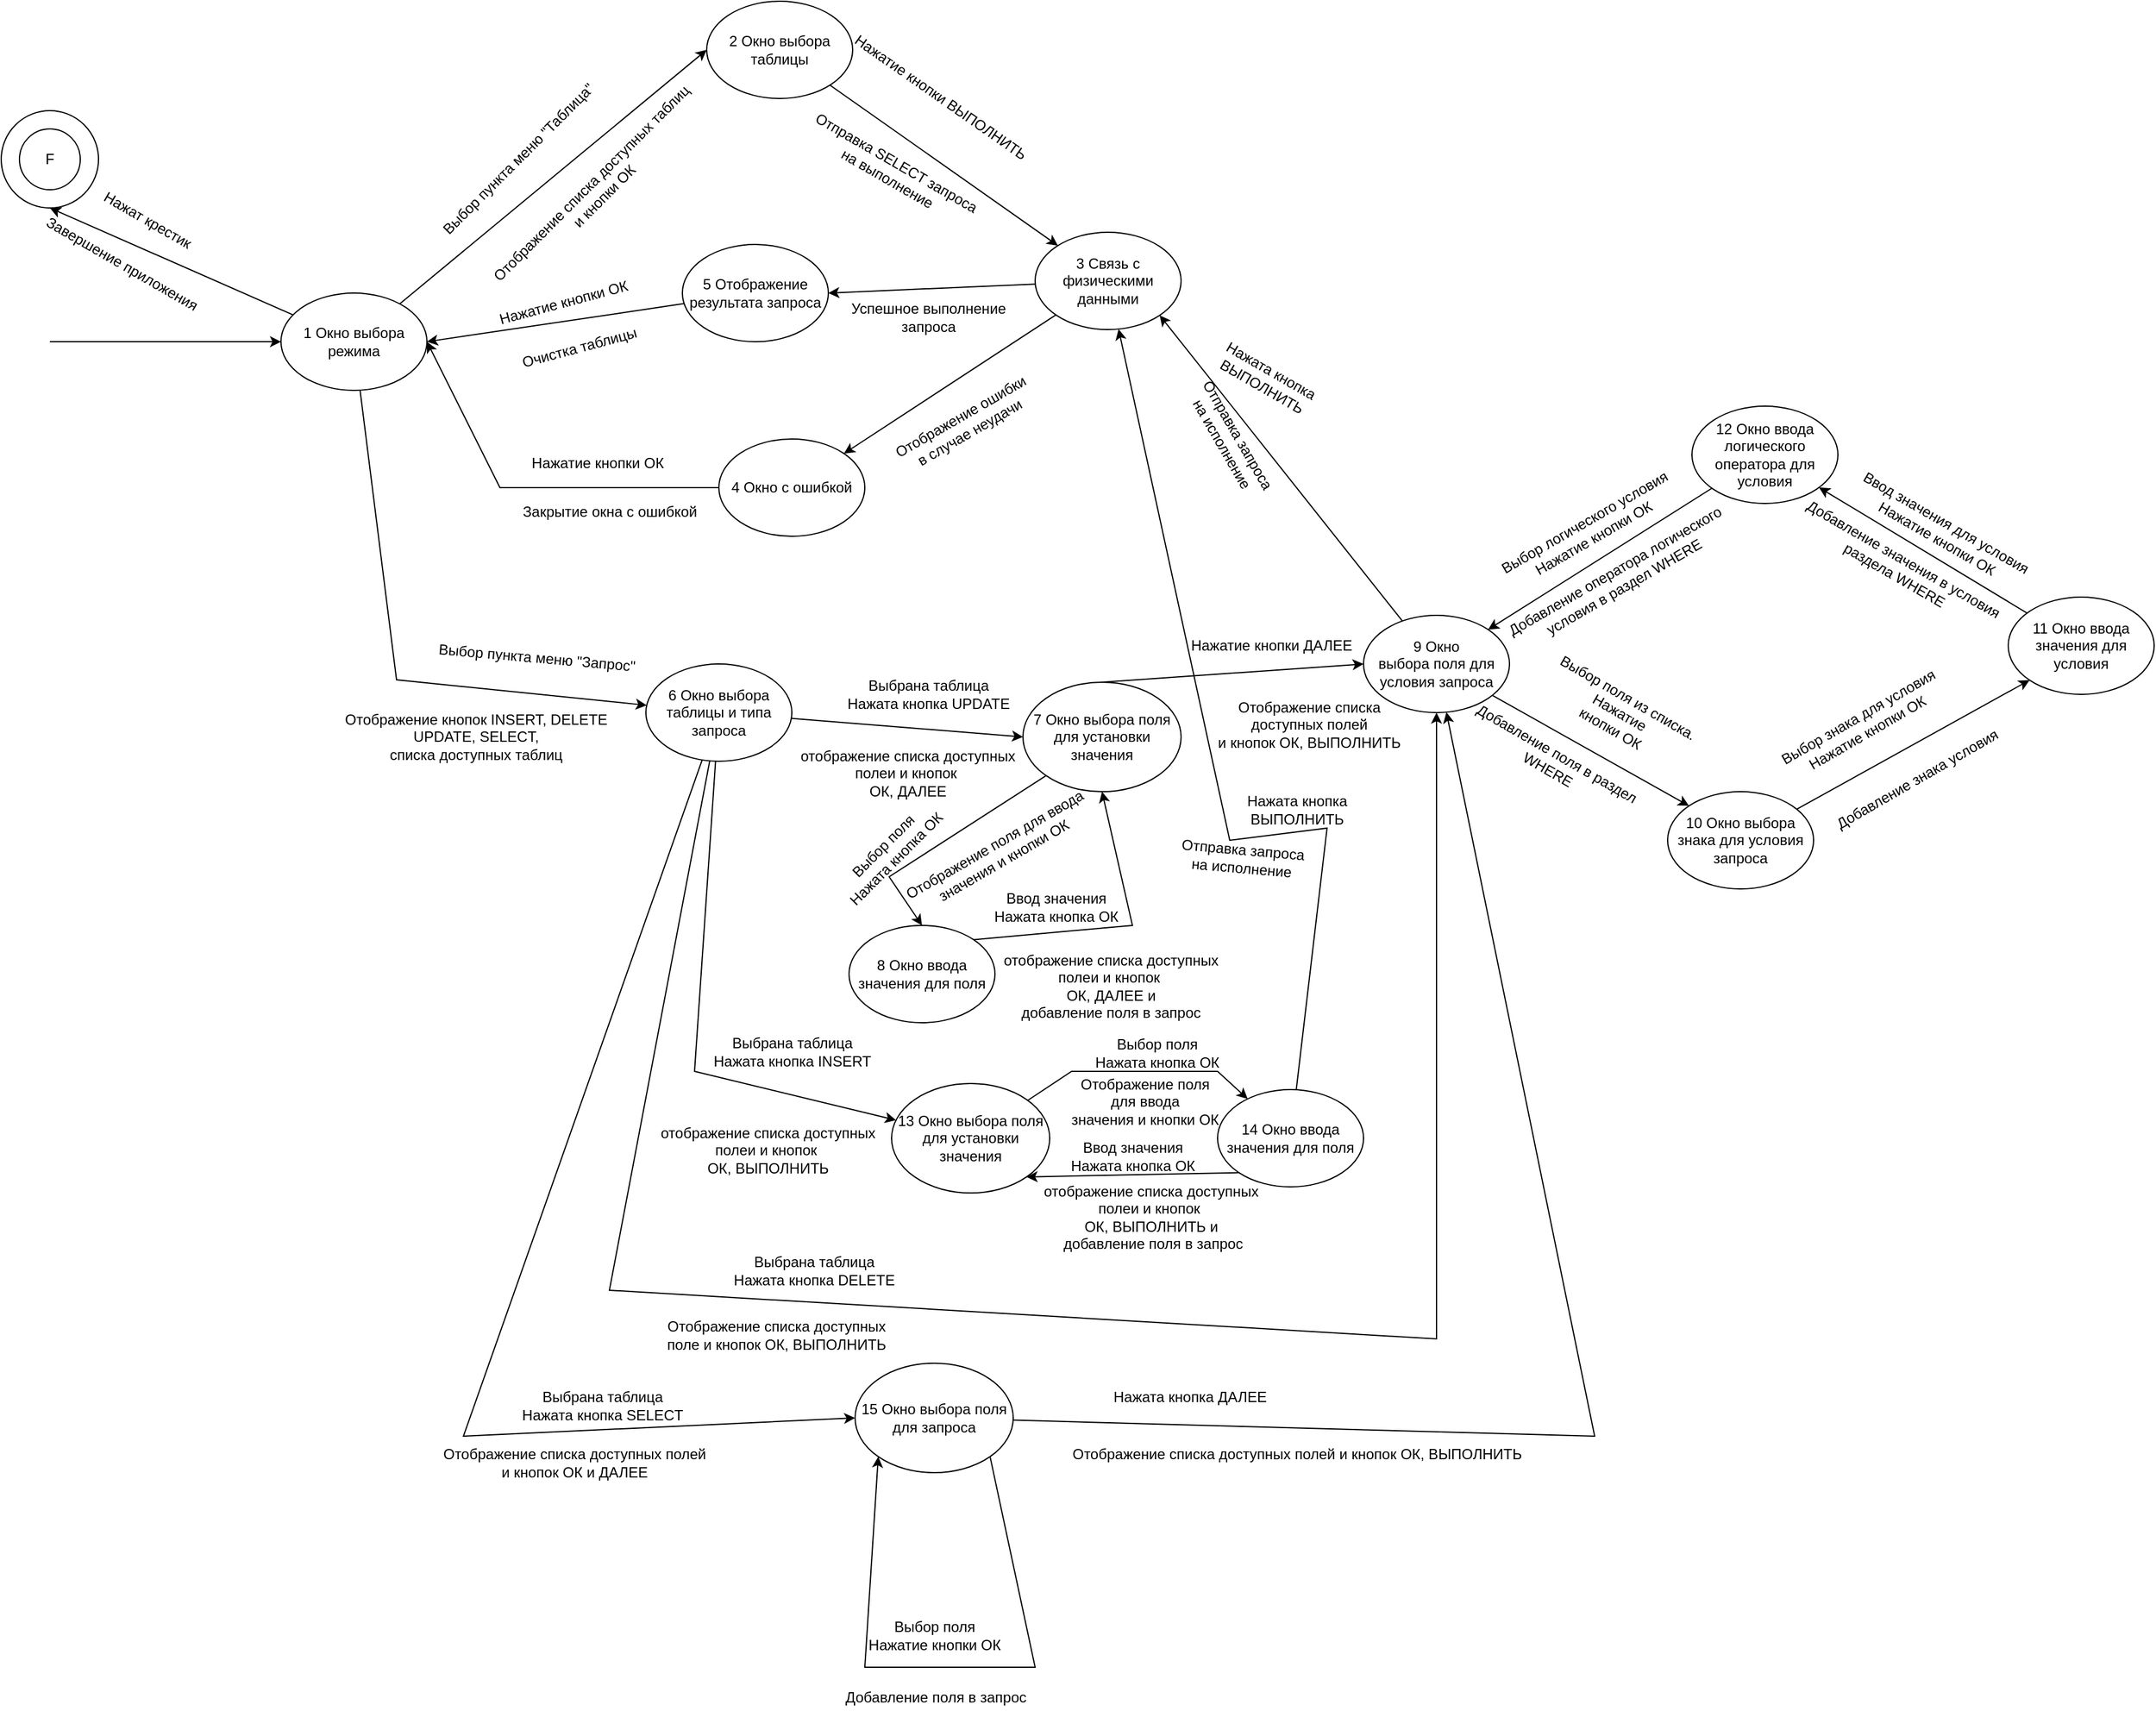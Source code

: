 <mxfile version="12.4.2" type="device" pages="1"><diagram id="vwHiYC0FqVX6OmjZiS-d" name="Page-1"><mxGraphModel dx="1460" dy="2026" grid="1" gridSize="10" guides="1" tooltips="1" connect="1" arrows="1" fold="1" page="1" pageScale="1" pageWidth="827" pageHeight="1169" math="0" shadow="0"><root><mxCell id="0"/><mxCell id="1" parent="0"/><mxCell id="RQBhOenqcVUa9bNRndTc-3" value="" style="group" vertex="1" connectable="0" parent="1"><mxGeometry x="100" y="20" width="80" height="80" as="geometry"/></mxCell><mxCell id="RQBhOenqcVUa9bNRndTc-1" value="" style="ellipse;whiteSpace=wrap;html=1;aspect=fixed;" vertex="1" parent="RQBhOenqcVUa9bNRndTc-3"><mxGeometry width="80" height="80" as="geometry"/></mxCell><mxCell id="RQBhOenqcVUa9bNRndTc-2" value="F" style="ellipse;whiteSpace=wrap;html=1;aspect=fixed;" vertex="1" parent="RQBhOenqcVUa9bNRndTc-3"><mxGeometry x="15" y="15" width="50" height="50" as="geometry"/></mxCell><mxCell id="RQBhOenqcVUa9bNRndTc-5" style="rounded=0;orthogonalLoop=1;jettySize=auto;html=1;entryX=0.5;entryY=1;entryDx=0;entryDy=0;" edge="1" parent="1" source="RQBhOenqcVUa9bNRndTc-4" target="RQBhOenqcVUa9bNRndTc-1"><mxGeometry relative="1" as="geometry"/></mxCell><mxCell id="RQBhOenqcVUa9bNRndTc-67" style="edgeStyle=none;rounded=0;orthogonalLoop=1;jettySize=auto;html=1;entryX=0;entryY=0.5;entryDx=0;entryDy=0;" edge="1" parent="1" source="RQBhOenqcVUa9bNRndTc-4" target="RQBhOenqcVUa9bNRndTc-7"><mxGeometry relative="1" as="geometry"/></mxCell><mxCell id="RQBhOenqcVUa9bNRndTc-69" style="edgeStyle=none;rounded=0;orthogonalLoop=1;jettySize=auto;html=1;" edge="1" parent="1" source="RQBhOenqcVUa9bNRndTc-4" target="RQBhOenqcVUa9bNRndTc-8"><mxGeometry relative="1" as="geometry"><Array as="points"><mxPoint x="425" y="488"/></Array></mxGeometry></mxCell><mxCell id="RQBhOenqcVUa9bNRndTc-4" value="1 Окно выбора режима" style="ellipse;whiteSpace=wrap;html=1;" vertex="1" parent="1"><mxGeometry x="330" y="170" width="120" height="80" as="geometry"/></mxCell><mxCell id="RQBhOenqcVUa9bNRndTc-6" value="" style="endArrow=classic;html=1;entryX=0;entryY=0.5;entryDx=0;entryDy=0;" edge="1" parent="1" target="RQBhOenqcVUa9bNRndTc-4"><mxGeometry width="50" height="50" relative="1" as="geometry"><mxPoint x="140" y="210" as="sourcePoint"/><mxPoint x="380" y="270" as="targetPoint"/></mxGeometry></mxCell><mxCell id="RQBhOenqcVUa9bNRndTc-68" style="edgeStyle=none;rounded=0;orthogonalLoop=1;jettySize=auto;html=1;" edge="1" parent="1" source="RQBhOenqcVUa9bNRndTc-7" target="RQBhOenqcVUa9bNRndTc-9"><mxGeometry relative="1" as="geometry"/></mxCell><mxCell id="RQBhOenqcVUa9bNRndTc-7" value="2 Окно выбора таблицы" style="ellipse;whiteSpace=wrap;html=1;" vertex="1" parent="1"><mxGeometry x="680" y="-70" width="120" height="80" as="geometry"/></mxCell><mxCell id="RQBhOenqcVUa9bNRndTc-70" style="edgeStyle=none;rounded=0;orthogonalLoop=1;jettySize=auto;html=1;entryX=0;entryY=0.5;entryDx=0;entryDy=0;" edge="1" parent="1" source="RQBhOenqcVUa9bNRndTc-8" target="RQBhOenqcVUa9bNRndTc-14"><mxGeometry relative="1" as="geometry"/></mxCell><mxCell id="RQBhOenqcVUa9bNRndTc-113" style="edgeStyle=none;rounded=0;orthogonalLoop=1;jettySize=auto;html=1;" edge="1" parent="1" source="RQBhOenqcVUa9bNRndTc-8" target="RQBhOenqcVUa9bNRndTc-110"><mxGeometry relative="1" as="geometry"><Array as="points"><mxPoint x="670" y="810"/></Array></mxGeometry></mxCell><mxCell id="RQBhOenqcVUa9bNRndTc-114" style="edgeStyle=none;rounded=0;orthogonalLoop=1;jettySize=auto;html=1;entryX=0.5;entryY=1;entryDx=0;entryDy=0;" edge="1" parent="1" source="RQBhOenqcVUa9bNRndTc-8" target="RQBhOenqcVUa9bNRndTc-17"><mxGeometry relative="1" as="geometry"><Array as="points"><mxPoint x="600" y="990"/><mxPoint x="1280" y="1030"/></Array></mxGeometry></mxCell><mxCell id="RQBhOenqcVUa9bNRndTc-145" style="edgeStyle=none;rounded=0;orthogonalLoop=1;jettySize=auto;html=1;entryX=0;entryY=0.5;entryDx=0;entryDy=0;" edge="1" parent="1" source="RQBhOenqcVUa9bNRndTc-8" target="RQBhOenqcVUa9bNRndTc-121"><mxGeometry relative="1" as="geometry"><Array as="points"><mxPoint x="480" y="1110"/></Array></mxGeometry></mxCell><mxCell id="RQBhOenqcVUa9bNRndTc-8" value="6 Окно выбора таблицы и типа запроса" style="ellipse;whiteSpace=wrap;html=1;" vertex="1" parent="1"><mxGeometry x="630" y="475" width="120" height="80" as="geometry"/></mxCell><mxCell id="RQBhOenqcVUa9bNRndTc-63" style="edgeStyle=none;rounded=0;orthogonalLoop=1;jettySize=auto;html=1;" edge="1" parent="1" source="RQBhOenqcVUa9bNRndTc-9" target="RQBhOenqcVUa9bNRndTc-10"><mxGeometry relative="1" as="geometry"/></mxCell><mxCell id="RQBhOenqcVUa9bNRndTc-64" style="edgeStyle=none;rounded=0;orthogonalLoop=1;jettySize=auto;html=1;entryX=1;entryY=0.5;entryDx=0;entryDy=0;" edge="1" parent="1" source="RQBhOenqcVUa9bNRndTc-9" target="RQBhOenqcVUa9bNRndTc-11"><mxGeometry relative="1" as="geometry"/></mxCell><mxCell id="RQBhOenqcVUa9bNRndTc-9" value="3 Связь с физическими данными" style="ellipse;whiteSpace=wrap;html=1;" vertex="1" parent="1"><mxGeometry x="950" y="120" width="120" height="80" as="geometry"/></mxCell><mxCell id="RQBhOenqcVUa9bNRndTc-66" style="edgeStyle=none;rounded=0;orthogonalLoop=1;jettySize=auto;html=1;entryX=1;entryY=0.5;entryDx=0;entryDy=0;" edge="1" parent="1" source="RQBhOenqcVUa9bNRndTc-10" target="RQBhOenqcVUa9bNRndTc-4"><mxGeometry relative="1" as="geometry"><Array as="points"><mxPoint x="510" y="330"/></Array></mxGeometry></mxCell><mxCell id="RQBhOenqcVUa9bNRndTc-10" value="4 Окно с ошибкой" style="ellipse;whiteSpace=wrap;html=1;" vertex="1" parent="1"><mxGeometry x="690" y="290" width="120" height="80" as="geometry"/></mxCell><mxCell id="RQBhOenqcVUa9bNRndTc-65" style="edgeStyle=none;rounded=0;orthogonalLoop=1;jettySize=auto;html=1;entryX=1;entryY=0.5;entryDx=0;entryDy=0;" edge="1" parent="1" source="RQBhOenqcVUa9bNRndTc-11" target="RQBhOenqcVUa9bNRndTc-4"><mxGeometry relative="1" as="geometry"/></mxCell><mxCell id="RQBhOenqcVUa9bNRndTc-11" value="5 Отображение результата запроса" style="ellipse;whiteSpace=wrap;html=1;" vertex="1" parent="1"><mxGeometry x="660" y="130" width="120" height="80" as="geometry"/></mxCell><mxCell id="RQBhOenqcVUa9bNRndTc-106" style="edgeStyle=none;rounded=0;orthogonalLoop=1;jettySize=auto;html=1;entryX=0;entryY=0.5;entryDx=0;entryDy=0;exitX=0.5;exitY=0;exitDx=0;exitDy=0;" edge="1" parent="1" source="RQBhOenqcVUa9bNRndTc-14" target="RQBhOenqcVUa9bNRndTc-17"><mxGeometry relative="1" as="geometry"/></mxCell><mxCell id="RQBhOenqcVUa9bNRndTc-107" style="edgeStyle=none;rounded=0;orthogonalLoop=1;jettySize=auto;html=1;entryX=0.5;entryY=0;entryDx=0;entryDy=0;exitX=0;exitY=1;exitDx=0;exitDy=0;" edge="1" parent="1" source="RQBhOenqcVUa9bNRndTc-14" target="RQBhOenqcVUa9bNRndTc-15"><mxGeometry relative="1" as="geometry"><Array as="points"><mxPoint x="830" y="650"/></Array></mxGeometry></mxCell><mxCell id="RQBhOenqcVUa9bNRndTc-14" value="7 Окно выбора поля для установки значения" style="ellipse;whiteSpace=wrap;html=1;" vertex="1" parent="1"><mxGeometry x="940" y="490" width="130" height="90" as="geometry"/></mxCell><mxCell id="RQBhOenqcVUa9bNRndTc-108" style="edgeStyle=none;rounded=0;orthogonalLoop=1;jettySize=auto;html=1;entryX=0.5;entryY=1;entryDx=0;entryDy=0;exitX=1;exitY=0;exitDx=0;exitDy=0;" edge="1" parent="1" source="RQBhOenqcVUa9bNRndTc-15" target="RQBhOenqcVUa9bNRndTc-14"><mxGeometry relative="1" as="geometry"><Array as="points"><mxPoint x="1030" y="690"/></Array></mxGeometry></mxCell><mxCell id="RQBhOenqcVUa9bNRndTc-15" value="8&amp;nbsp;Окно ввода значения для поля" style="ellipse;whiteSpace=wrap;html=1;" vertex="1" parent="1"><mxGeometry x="797" y="690" width="120" height="80" as="geometry"/></mxCell><mxCell id="RQBhOenqcVUa9bNRndTc-74" style="edgeStyle=none;rounded=0;orthogonalLoop=1;jettySize=auto;html=1;entryX=0;entryY=0;entryDx=0;entryDy=0;" edge="1" parent="1" source="RQBhOenqcVUa9bNRndTc-17" target="RQBhOenqcVUa9bNRndTc-19"><mxGeometry relative="1" as="geometry"/></mxCell><mxCell id="RQBhOenqcVUa9bNRndTc-117" style="edgeStyle=none;rounded=0;orthogonalLoop=1;jettySize=auto;html=1;entryX=1;entryY=1;entryDx=0;entryDy=0;" edge="1" parent="1" source="RQBhOenqcVUa9bNRndTc-17" target="RQBhOenqcVUa9bNRndTc-9"><mxGeometry relative="1" as="geometry"/></mxCell><mxCell id="RQBhOenqcVUa9bNRndTc-17" value="9&amp;nbsp;Окно &lt;br&gt;выбора поля для условия запроса" style="ellipse;whiteSpace=wrap;html=1;" vertex="1" parent="1"><mxGeometry x="1220" y="435" width="120" height="80" as="geometry"/></mxCell><mxCell id="RQBhOenqcVUa9bNRndTc-75" style="edgeStyle=none;rounded=0;orthogonalLoop=1;jettySize=auto;html=1;entryX=0;entryY=1;entryDx=0;entryDy=0;" edge="1" parent="1" source="RQBhOenqcVUa9bNRndTc-19" target="RQBhOenqcVUa9bNRndTc-25"><mxGeometry relative="1" as="geometry"/></mxCell><mxCell id="RQBhOenqcVUa9bNRndTc-19" value="10 Окно выбора знака для условия запроса" style="ellipse;whiteSpace=wrap;html=1;" vertex="1" parent="1"><mxGeometry x="1470" y="580" width="120" height="80" as="geometry"/></mxCell><mxCell id="RQBhOenqcVUa9bNRndTc-76" style="edgeStyle=none;rounded=0;orthogonalLoop=1;jettySize=auto;html=1;" edge="1" parent="1" source="RQBhOenqcVUa9bNRndTc-25" target="RQBhOenqcVUa9bNRndTc-26"><mxGeometry relative="1" as="geometry"><mxPoint x="1550" y="365" as="targetPoint"/></mxGeometry></mxCell><mxCell id="RQBhOenqcVUa9bNRndTc-25" value="11 Окно ввода значения для условия" style="ellipse;whiteSpace=wrap;html=1;" vertex="1" parent="1"><mxGeometry x="1750" y="420" width="120" height="80" as="geometry"/></mxCell><mxCell id="RQBhOenqcVUa9bNRndTc-77" style="edgeStyle=none;rounded=0;orthogonalLoop=1;jettySize=auto;html=1;entryX=1;entryY=0;entryDx=0;entryDy=0;" edge="1" parent="1" source="RQBhOenqcVUa9bNRndTc-26" target="RQBhOenqcVUa9bNRndTc-17"><mxGeometry relative="1" as="geometry"/></mxCell><mxCell id="RQBhOenqcVUa9bNRndTc-26" value="12 Окно ввода логического оператора для условия" style="ellipse;whiteSpace=wrap;html=1;" vertex="1" parent="1"><mxGeometry x="1490" y="263" width="120" height="80" as="geometry"/></mxCell><mxCell id="RQBhOenqcVUa9bNRndTc-85" value="Выбор пункта меню &quot;Таблица&quot;" style="text;html=1;align=center;verticalAlign=middle;resizable=0;points=[];;autosize=1;rotation=-45;" vertex="1" parent="1"><mxGeometry x="430" y="50" width="190" height="20" as="geometry"/></mxCell><mxCell id="RQBhOenqcVUa9bNRndTc-86" value="Отображение списка доступных таблиц&lt;br&gt;и кнопки ОК" style="text;html=1;align=center;verticalAlign=middle;resizable=0;points=[];;autosize=1;rotation=-45;" vertex="1" parent="1"><mxGeometry x="470" y="70" width="240" height="30" as="geometry"/></mxCell><mxCell id="RQBhOenqcVUa9bNRndTc-87" value="Нажатие кнопки ВЫПОЛНИТЬ" style="text;html=1;align=center;verticalAlign=middle;resizable=0;points=[];;autosize=1;rotation=35;" vertex="1" parent="1"><mxGeometry x="782" y="-1" width="180" height="20" as="geometry"/></mxCell><mxCell id="RQBhOenqcVUa9bNRndTc-88" value="Отправка SELECT запроса&lt;br&gt;на выполнение" style="text;html=1;align=center;verticalAlign=middle;resizable=0;points=[];;autosize=1;rotation=30;" vertex="1" parent="1"><mxGeometry x="747" y="54" width="170" height="30" as="geometry"/></mxCell><mxCell id="RQBhOenqcVUa9bNRndTc-89" value="Успешное выполнение&lt;br&gt;запроса" style="text;html=1;align=center;verticalAlign=middle;resizable=0;points=[];;autosize=1;" vertex="1" parent="1"><mxGeometry x="792" y="175" width="140" height="30" as="geometry"/></mxCell><mxCell id="RQBhOenqcVUa9bNRndTc-90" value="Отображение ошибки&lt;br&gt;в случае неудачи" style="text;html=1;align=center;verticalAlign=middle;resizable=0;points=[];;autosize=1;rotation=-30;" vertex="1" parent="1"><mxGeometry x="822" y="263" width="140" height="30" as="geometry"/></mxCell><mxCell id="RQBhOenqcVUa9bNRndTc-91" value="Нажатие кнопки ОК" style="text;html=1;align=center;verticalAlign=middle;resizable=0;points=[];;autosize=1;" vertex="1" parent="1"><mxGeometry x="530" y="300" width="120" height="20" as="geometry"/></mxCell><mxCell id="RQBhOenqcVUa9bNRndTc-92" value="Закрытие окна с ошибкой" style="text;html=1;align=center;verticalAlign=middle;resizable=0;points=[];;autosize=1;" vertex="1" parent="1"><mxGeometry x="520" y="340" width="160" height="20" as="geometry"/></mxCell><mxCell id="RQBhOenqcVUa9bNRndTc-95" value="Нажатие кнопки ОК" style="text;html=1;align=center;verticalAlign=middle;resizable=0;points=[];;autosize=1;rotation=-15;" vertex="1" parent="1"><mxGeometry x="502" y="168" width="120" height="20" as="geometry"/></mxCell><mxCell id="RQBhOenqcVUa9bNRndTc-96" value="Очистка таблицы" style="text;html=1;align=center;verticalAlign=middle;resizable=0;points=[];;autosize=1;rotation=-15;" vertex="1" parent="1"><mxGeometry x="520" y="205" width="110" height="20" as="geometry"/></mxCell><mxCell id="RQBhOenqcVUa9bNRndTc-97" value="Выбор пункта меню &quot;Запрос&quot;" style="text;html=1;align=center;verticalAlign=middle;resizable=0;points=[];;autosize=1;rotation=5;" vertex="1" parent="1"><mxGeometry x="450" y="460" width="180" height="20" as="geometry"/></mxCell><mxCell id="RQBhOenqcVUa9bNRndTc-98" value="Отображение кнопок INSERT, DELETE&lt;br&gt;UPDATE, SELECT,&lt;br&gt;списка доступных таблиц" style="text;html=1;align=center;verticalAlign=middle;resizable=0;points=[];;autosize=1;" vertex="1" parent="1"><mxGeometry x="375" y="510" width="230" height="50" as="geometry"/></mxCell><mxCell id="RQBhOenqcVUa9bNRndTc-102" value="Нажата кнопка&lt;br&gt;ВЫПОЛНИТЬ" style="text;html=1;align=center;verticalAlign=middle;resizable=0;points=[];;autosize=1;rotation=30;" vertex="1" parent="1"><mxGeometry x="1090" y="225" width="100" height="30" as="geometry"/></mxCell><mxCell id="RQBhOenqcVUa9bNRndTc-109" style="edgeStyle=none;rounded=0;orthogonalLoop=1;jettySize=auto;html=1;" edge="1" parent="1" source="RQBhOenqcVUa9bNRndTc-110" target="RQBhOenqcVUa9bNRndTc-112"><mxGeometry relative="1" as="geometry"><Array as="points"><mxPoint x="980" y="810"/><mxPoint x="1040" y="810"/><mxPoint x="1100" y="810"/></Array></mxGeometry></mxCell><mxCell id="RQBhOenqcVUa9bNRndTc-110" value="13 Окно выбора поля для установки значения" style="ellipse;whiteSpace=wrap;html=1;" vertex="1" parent="1"><mxGeometry x="832" y="820" width="130" height="90" as="geometry"/></mxCell><mxCell id="RQBhOenqcVUa9bNRndTc-111" style="edgeStyle=none;rounded=0;orthogonalLoop=1;jettySize=auto;html=1;entryX=1;entryY=1;entryDx=0;entryDy=0;exitX=0;exitY=1;exitDx=0;exitDy=0;" edge="1" parent="1" source="RQBhOenqcVUa9bNRndTc-112" target="RQBhOenqcVUa9bNRndTc-110"><mxGeometry relative="1" as="geometry"/></mxCell><mxCell id="RQBhOenqcVUa9bNRndTc-116" style="edgeStyle=none;rounded=0;orthogonalLoop=1;jettySize=auto;html=1;" edge="1" parent="1" source="RQBhOenqcVUa9bNRndTc-112" target="RQBhOenqcVUa9bNRndTc-9"><mxGeometry relative="1" as="geometry"><Array as="points"><mxPoint x="1190" y="610"/><mxPoint x="1110" y="620"/></Array></mxGeometry></mxCell><mxCell id="RQBhOenqcVUa9bNRndTc-112" value="14 Окно ввода значения для поля" style="ellipse;whiteSpace=wrap;html=1;" vertex="1" parent="1"><mxGeometry x="1100" y="825" width="120" height="80" as="geometry"/></mxCell><mxCell id="RQBhOenqcVUa9bNRndTc-118" value="Нажата кнопка&lt;br&gt;ВЫПОЛНИТЬ" style="text;html=1;align=center;verticalAlign=middle;resizable=0;points=[];;autosize=1;rotation=0;" vertex="1" parent="1"><mxGeometry x="1115" y="580" width="100" height="30" as="geometry"/></mxCell><mxCell id="RQBhOenqcVUa9bNRndTc-119" value="Отправка запроса&lt;br&gt;на исполнение" style="text;html=1;align=center;verticalAlign=middle;resizable=0;points=[];;autosize=1;rotation=60;" vertex="1" parent="1"><mxGeometry x="1050" y="275" width="120" height="30" as="geometry"/></mxCell><mxCell id="RQBhOenqcVUa9bNRndTc-120" value="Отправка запроса&lt;br&gt;на исполнение" style="text;html=1;align=center;verticalAlign=middle;resizable=0;points=[];;autosize=1;rotation=5;" vertex="1" parent="1"><mxGeometry x="1060" y="620" width="120" height="30" as="geometry"/></mxCell><mxCell id="RQBhOenqcVUa9bNRndTc-148" style="edgeStyle=none;rounded=0;orthogonalLoop=1;jettySize=auto;html=1;" edge="1" parent="1" source="RQBhOenqcVUa9bNRndTc-121" target="RQBhOenqcVUa9bNRndTc-17"><mxGeometry relative="1" as="geometry"><Array as="points"><mxPoint x="1410" y="1110"/></Array></mxGeometry></mxCell><mxCell id="RQBhOenqcVUa9bNRndTc-121" value="15 Окно выбора поля для запроса" style="ellipse;whiteSpace=wrap;html=1;" vertex="1" parent="1"><mxGeometry x="802" y="1050" width="130" height="90" as="geometry"/></mxCell><mxCell id="RQBhOenqcVUa9bNRndTc-122" value="Выбрана таблица&lt;br&gt;Нажата кнопка INSERT" style="text;html=1;align=center;verticalAlign=middle;resizable=0;points=[];;autosize=1;" vertex="1" parent="1"><mxGeometry x="675" y="779" width="150" height="30" as="geometry"/></mxCell><mxCell id="RQBhOenqcVUa9bNRndTc-124" value="Выбрана таблица&lt;br&gt;Нажата кнопка UPDATE " style="text;html=1;align=center;verticalAlign=middle;resizable=0;points=[];;autosize=1;" vertex="1" parent="1"><mxGeometry x="787" y="485" width="150" height="30" as="geometry"/></mxCell><mxCell id="RQBhOenqcVUa9bNRndTc-125" value="отображение списка доступных&lt;br&gt;полеи и кнопок&amp;nbsp;&lt;br&gt;ОК, ДАЛЕЕ" style="text;html=1;align=center;verticalAlign=middle;resizable=0;points=[];;autosize=1;" vertex="1" parent="1"><mxGeometry x="750" y="540" width="190" height="50" as="geometry"/></mxCell><mxCell id="RQBhOenqcVUa9bNRndTc-126" value="Нажатие кнопки ДАЛЕЕ" style="text;html=1;align=center;verticalAlign=middle;resizable=0;points=[];;autosize=1;" vertex="1" parent="1"><mxGeometry x="1069" y="450" width="150" height="20" as="geometry"/></mxCell><mxCell id="RQBhOenqcVUa9bNRndTc-127" value="Отображение списка &lt;br&gt;доступных полей&lt;br&gt;и кнопок ОК, ВЫПОЛНИТЬ" style="text;html=1;align=center;verticalAlign=middle;resizable=0;points=[];;autosize=1;" vertex="1" parent="1"><mxGeometry x="1090" y="500" width="170" height="50" as="geometry"/></mxCell><mxCell id="RQBhOenqcVUa9bNRndTc-128" value="Выбор поля&lt;br&gt;Нажата кнопка ОК" style="text;html=1;align=center;verticalAlign=middle;resizable=0;points=[];;autosize=1;rotation=-45;" vertex="1" parent="1"><mxGeometry x="770" y="615" width="120" height="30" as="geometry"/></mxCell><mxCell id="RQBhOenqcVUa9bNRndTc-129" value="отображение списка доступных&lt;br&gt;полеи и кнопок&amp;nbsp;&lt;br&gt;ОК, ВЫПОЛНИТЬ" style="text;html=1;align=center;verticalAlign=middle;resizable=0;points=[];;autosize=1;" vertex="1" parent="1"><mxGeometry x="635" y="850" width="190" height="50" as="geometry"/></mxCell><mxCell id="RQBhOenqcVUa9bNRndTc-130" value="Ввод значения&lt;br&gt;Нажата кнопка ОК" style="text;html=1;align=center;verticalAlign=middle;resizable=0;points=[];;autosize=1;" vertex="1" parent="1"><mxGeometry x="907" y="660" width="120" height="30" as="geometry"/></mxCell><mxCell id="RQBhOenqcVUa9bNRndTc-131" value="отображение списка доступных&lt;br&gt;полеи и кнопок&amp;nbsp;&lt;br&gt;ОК, ВЫПОЛНИТЬ и&lt;br&gt;&amp;nbsp;добавление поля в запрос" style="text;html=1;align=center;verticalAlign=middle;resizable=0;points=[];;autosize=1;" vertex="1" parent="1"><mxGeometry x="950" y="900" width="190" height="60" as="geometry"/></mxCell><mxCell id="RQBhOenqcVUa9bNRndTc-133" value="Отображение поля для ввода&lt;br&gt;значения и кнопки ОК" style="text;html=1;align=center;verticalAlign=middle;resizable=0;points=[];;autosize=1;rotation=-30;" vertex="1" parent="1"><mxGeometry x="830" y="615" width="180" height="30" as="geometry"/></mxCell><mxCell id="RQBhOenqcVUa9bNRndTc-136" value="отображение списка доступных&lt;br&gt;полеи и кнопок&amp;nbsp;&lt;br&gt;ОК, ДАЛЕЕ и&lt;br&gt;добавление поля в запрос" style="text;html=1;align=center;verticalAlign=middle;resizable=0;points=[];;autosize=1;" vertex="1" parent="1"><mxGeometry x="917" y="710" width="190" height="60" as="geometry"/></mxCell><mxCell id="RQBhOenqcVUa9bNRndTc-137" value="Выбор поля&lt;br&gt;Нажата кнопка ОК" style="text;html=1;align=center;verticalAlign=middle;resizable=0;points=[];;autosize=1;" vertex="1" parent="1"><mxGeometry x="990" y="780" width="120" height="30" as="geometry"/></mxCell><mxCell id="RQBhOenqcVUa9bNRndTc-138" value="Ввод значения&lt;br&gt;Нажата кнопка ОК" style="text;html=1;align=center;verticalAlign=middle;resizable=0;points=[];;autosize=1;" vertex="1" parent="1"><mxGeometry x="970" y="865" width="120" height="30" as="geometry"/></mxCell><mxCell id="RQBhOenqcVUa9bNRndTc-141" value="Отображение поля &lt;br&gt;для ввода&lt;br&gt;значения и кнопки ОК" style="text;html=1;align=center;verticalAlign=middle;resizable=0;points=[];;autosize=1;rotation=0;" vertex="1" parent="1"><mxGeometry x="970" y="810" width="140" height="50" as="geometry"/></mxCell><mxCell id="RQBhOenqcVUa9bNRndTc-142" style="edgeStyle=none;rounded=0;orthogonalLoop=1;jettySize=auto;html=1;entryX=0;entryY=1;entryDx=0;entryDy=0;exitX=1;exitY=1;exitDx=0;exitDy=0;" edge="1" parent="1" source="RQBhOenqcVUa9bNRndTc-121" target="RQBhOenqcVUa9bNRndTc-121"><mxGeometry relative="1" as="geometry"><Array as="points"><mxPoint x="950" y="1300"/><mxPoint x="810" y="1300"/></Array></mxGeometry></mxCell><mxCell id="RQBhOenqcVUa9bNRndTc-143" value="Выбрана таблица&lt;br&gt;Нажата кнопка DELETE" style="text;html=1;align=center;verticalAlign=middle;resizable=0;points=[];;autosize=1;" vertex="1" parent="1"><mxGeometry x="693" y="959" width="150" height="30" as="geometry"/></mxCell><mxCell id="RQBhOenqcVUa9bNRndTc-144" value="Отображение списка доступных&lt;br&gt;поле и кнопок ОК, ВЫПОЛНИТЬ" style="text;html=1;align=center;verticalAlign=middle;resizable=0;points=[];;autosize=1;" vertex="1" parent="1"><mxGeometry x="637" y="1012" width="200" height="30" as="geometry"/></mxCell><mxCell id="RQBhOenqcVUa9bNRndTc-146" value="Выбрана таблица&lt;br&gt;Нажата кнопка SELECT" style="text;html=1;align=center;verticalAlign=middle;resizable=0;points=[];;autosize=1;" vertex="1" parent="1"><mxGeometry x="519" y="1070" width="150" height="30" as="geometry"/></mxCell><mxCell id="RQBhOenqcVUa9bNRndTc-147" value="Отображение списка доступных полей&lt;br&gt;и кнопок ОК и ДАЛЕЕ" style="text;html=1;align=center;verticalAlign=middle;resizable=0;points=[];;autosize=1;" vertex="1" parent="1"><mxGeometry x="456" y="1117" width="230" height="30" as="geometry"/></mxCell><mxCell id="RQBhOenqcVUa9bNRndTc-149" value="Нажата кнопка ДАЛЕЕ" style="text;html=1;align=center;verticalAlign=middle;resizable=0;points=[];;autosize=1;" vertex="1" parent="1"><mxGeometry x="1007" y="1068" width="140" height="20" as="geometry"/></mxCell><mxCell id="RQBhOenqcVUa9bNRndTc-150" value="Отображение списка доступных полей и кнопок ОК, ВЫПОЛНИТЬ" style="text;html=1;align=center;verticalAlign=middle;resizable=0;points=[];;autosize=1;" vertex="1" parent="1"><mxGeometry x="970" y="1115" width="390" height="20" as="geometry"/></mxCell><mxCell id="RQBhOenqcVUa9bNRndTc-151" value="Выбор поля&lt;br&gt;Нажатие кнопки ОК" style="text;html=1;align=center;verticalAlign=middle;resizable=0;points=[];;autosize=1;" vertex="1" parent="1"><mxGeometry x="807" y="1259" width="120" height="30" as="geometry"/></mxCell><mxCell id="RQBhOenqcVUa9bNRndTc-152" value="Добавление поля в запрос" style="text;html=1;align=center;verticalAlign=middle;resizable=0;points=[];;autosize=1;" vertex="1" parent="1"><mxGeometry x="788" y="1315" width="160" height="20" as="geometry"/></mxCell><mxCell id="RQBhOenqcVUa9bNRndTc-153" value="Выбор поля из списка.&lt;br&gt;Нажатие&lt;br&gt;кнопки ОК" style="text;html=1;align=center;verticalAlign=middle;resizable=0;points=[];;autosize=1;rotation=30;" vertex="1" parent="1"><mxGeometry x="1360" y="490" width="140" height="50" as="geometry"/></mxCell><mxCell id="RQBhOenqcVUa9bNRndTc-154" value="Добавление поля в раздел&lt;br&gt;WHERE" style="text;html=1;align=center;verticalAlign=middle;resizable=0;points=[];;autosize=1;rotation=30;" vertex="1" parent="1"><mxGeometry x="1290" y="540" width="170" height="30" as="geometry"/></mxCell><mxCell id="RQBhOenqcVUa9bNRndTc-155" value="Выбор знака для условия&lt;br&gt;Нажатие кнопки ОК" style="text;html=1;align=center;verticalAlign=middle;resizable=0;points=[];;autosize=1;rotation=-30;" vertex="1" parent="1"><mxGeometry x="1550" y="510" width="160" height="30" as="geometry"/></mxCell><mxCell id="RQBhOenqcVUa9bNRndTc-156" value="Добавление знака условия" style="text;html=1;align=center;verticalAlign=middle;resizable=0;points=[];;autosize=1;rotation=-30;" vertex="1" parent="1"><mxGeometry x="1590" y="560" width="170" height="20" as="geometry"/></mxCell><mxCell id="RQBhOenqcVUa9bNRndTc-157" value="Ввод значения для условия&lt;br&gt;Нажатие кнопки ОК" style="text;html=1;align=center;verticalAlign=middle;resizable=0;points=[];;autosize=1;rotation=30;" vertex="1" parent="1"><mxGeometry x="1610" y="350" width="170" height="30" as="geometry"/></mxCell><mxCell id="RQBhOenqcVUa9bNRndTc-158" value="Добавление значения в условия&lt;br&gt;раздела WHERE" style="text;html=1;align=center;verticalAlign=middle;resizable=0;points=[];;autosize=1;rotation=30;" vertex="1" parent="1"><mxGeometry x="1560" y="380" width="200" height="30" as="geometry"/></mxCell><mxCell id="RQBhOenqcVUa9bNRndTc-159" value="Выбор логического условия&lt;br&gt;Нажатие кнопки ОК" style="text;html=1;align=center;verticalAlign=middle;resizable=0;points=[];;autosize=1;rotation=-30;" vertex="1" parent="1"><mxGeometry x="1320" y="350" width="170" height="30" as="geometry"/></mxCell><mxCell id="RQBhOenqcVUa9bNRndTc-160" value="Добавление оператора логического &lt;br&gt;условия в раздел WHERE" style="text;html=1;align=center;verticalAlign=middle;resizable=0;points=[];;autosize=1;rotation=-30;" vertex="1" parent="1"><mxGeometry x="1320" y="390" width="220" height="30" as="geometry"/></mxCell><mxCell id="RQBhOenqcVUa9bNRndTc-161" value="Нажат крестик" style="text;html=1;align=center;verticalAlign=middle;resizable=0;points=[];;autosize=1;rotation=30;" vertex="1" parent="1"><mxGeometry x="170" y="100" width="100" height="20" as="geometry"/></mxCell><mxCell id="RQBhOenqcVUa9bNRndTc-162" value="Завершение приложения" style="text;html=1;align=center;verticalAlign=middle;resizable=0;points=[];;autosize=1;rotation=30;" vertex="1" parent="1"><mxGeometry x="119" y="136" width="160" height="20" as="geometry"/></mxCell></root></mxGraphModel></diagram></mxfile>